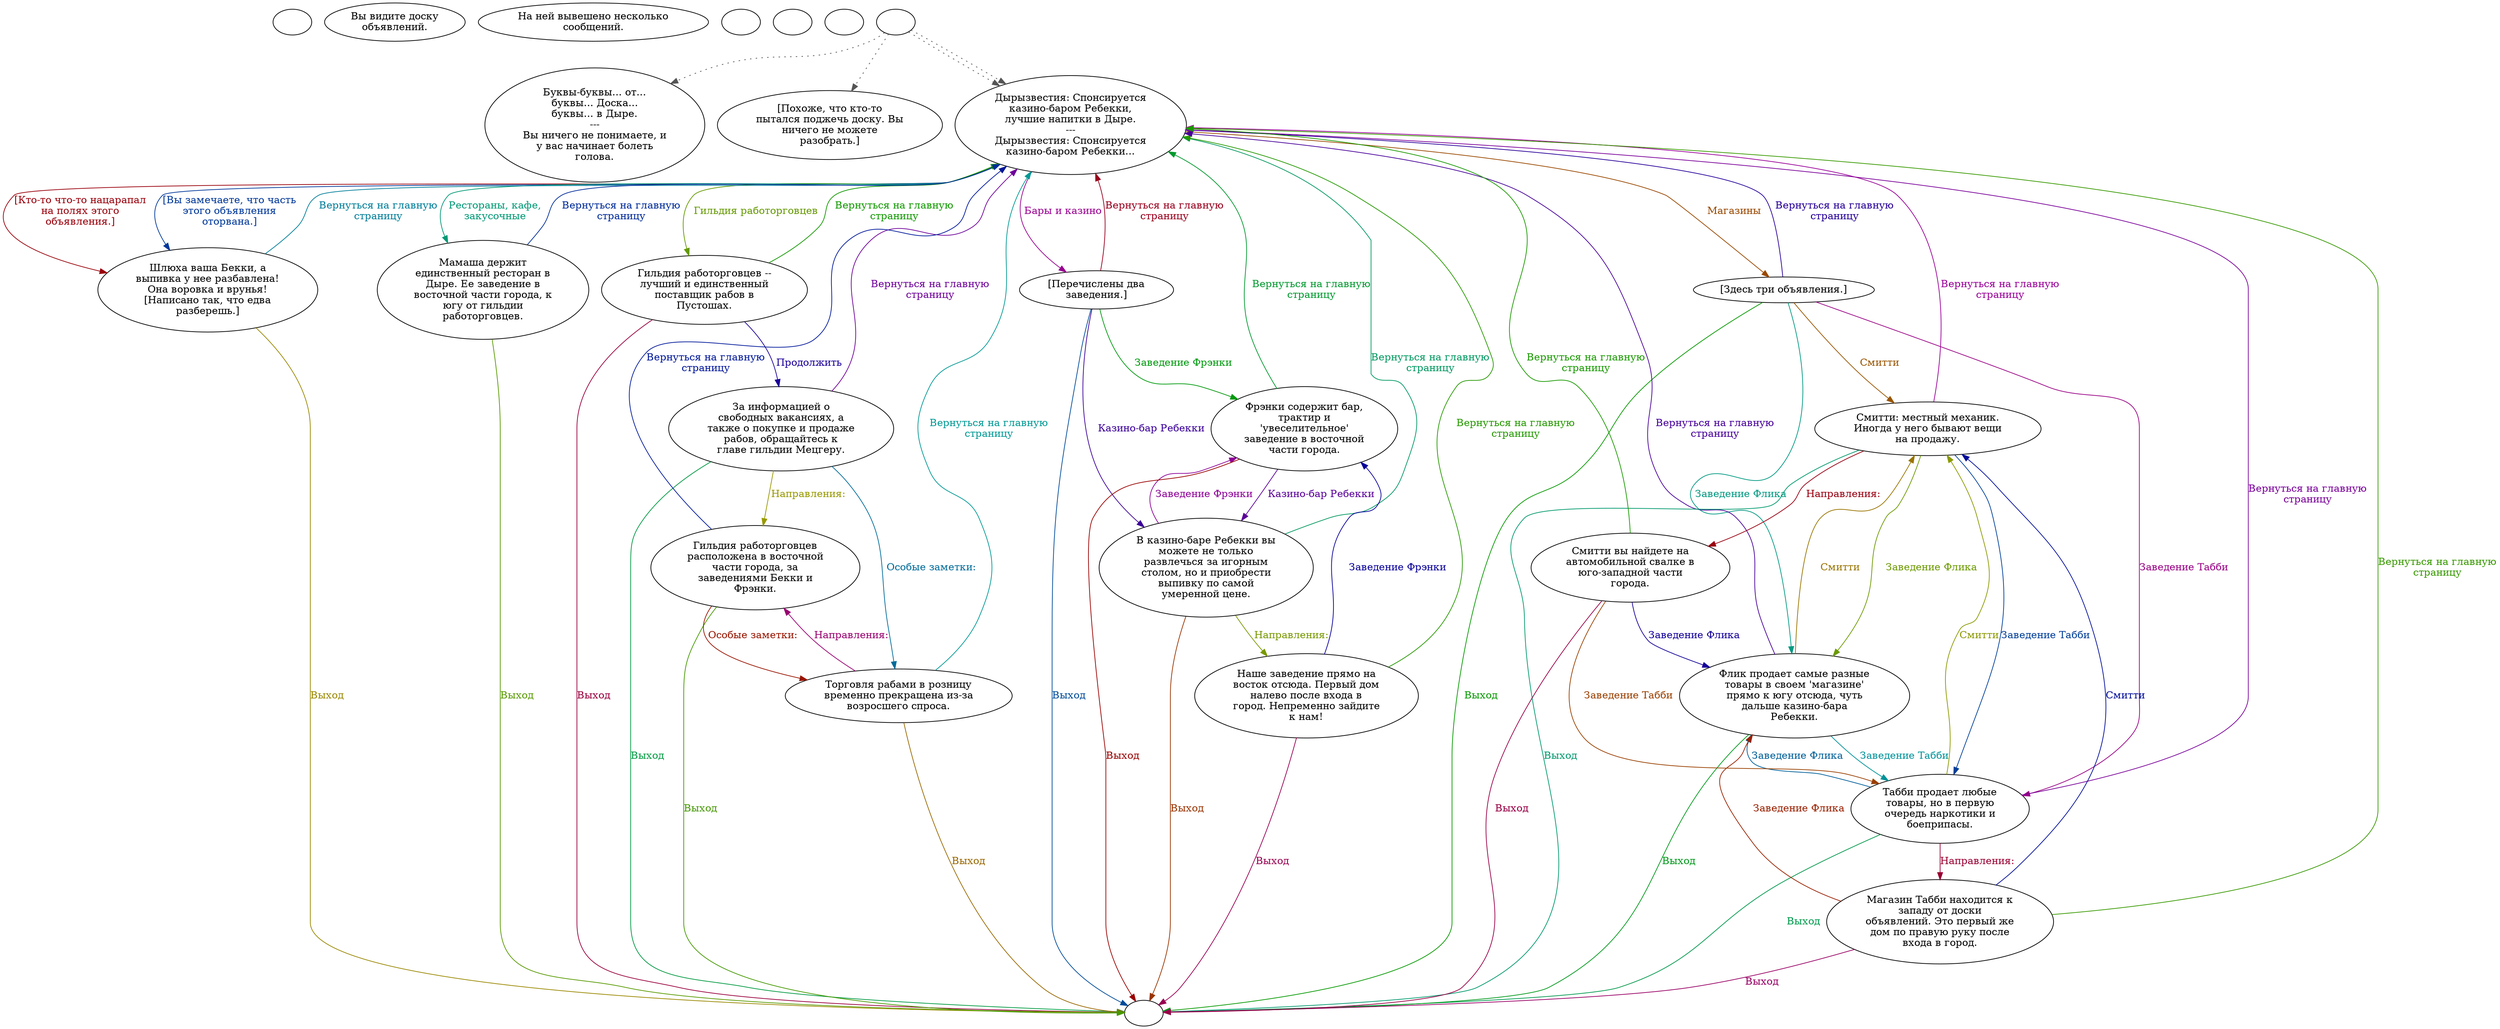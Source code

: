 digraph diBulBrd {
  "start" [style=filled       fillcolor="#FFFFFF"       color="#000000"]
  "start" [label=""]
  "look_at_p_proc" [style=filled       fillcolor="#FFFFFF"       color="#000000"]
  "look_at_p_proc" [label="Вы видите доску\nобъявлений."]
  "description_p_proc" [style=filled       fillcolor="#FFFFFF"       color="#000000"]
  "description_p_proc" [label="На ней вывешено несколько\nсообщений."]
  "map_enter_p_proc" [style=filled       fillcolor="#FFFFFF"       color="#000000"]
  "map_enter_p_proc" [label=""]
  "map_exit_p_proc" [style=filled       fillcolor="#FFFFFF"       color="#000000"]
  "map_exit_p_proc" [label=""]
  "timed_event_p_proc" [style=filled       fillcolor="#FFFFFF"       color="#000000"]
  "timed_event_p_proc" [label=""]
  "use_p_proc" [style=filled       fillcolor="#FFFFFF"       color="#000000"]
  "use_p_proc" -> "Node010" [style=dotted color="#555555"]
  "use_p_proc" -> "Node013" [style=dotted color="#555555"]
  "use_p_proc" -> "Node001" [style=dotted color="#555555"]
  "use_p_proc" -> "Node001" [style=dotted color="#555555"]
  "use_p_proc" [label=""]
  "Node999" [style=filled       fillcolor="#FFFFFF"       color="#000000"]
  "Node999" [label=""]
  "Node001" [style=filled       fillcolor="#FFFFFF"       color="#000000"]
  "Node001" [label="Дырызвестия: Спонсируется\nказино-баром Ребекки,\nлучшие напитки в Дыре.\n---\nДырызвестия: Спонсируется\nказино-баром Ребекки..."]
  "Node001" -> "Node009" [label="[Кто-то что-то нацарапал\nна полях этого\nобъявления.]" color="#99000B" fontcolor="#99000B"]
  "Node001" -> "Node009" [label="[Вы замечаете, что часть\nэтого объявления\nоторвана.]" color="#003899" fontcolor="#003899"]
  "Node001" -> "Node002" [label="Гильдия работорговцев" color="#649900" fontcolor="#649900"]
  "Node001" -> "Node006" [label="Бары и казино" color="#990091" fontcolor="#990091"]
  "Node001" -> "Node012" [label="Рестораны, кафе,\nзакусочные" color="#009975" fontcolor="#009975"]
  "Node001" -> "Node014" [label="Магазины" color="#994800" fontcolor="#994800"]
  "Node002" [style=filled       fillcolor="#FFFFFF"       color="#000000"]
  "Node002" [label="Гильдия работорговцев --\nлучший и единственный\nпоставщик рабов в\nПустошах."]
  "Node002" -> "Node003" [label="Продолжить" color="#1B0099" fontcolor="#1B0099"]
  "Node002" -> "Node001" [label="Вернуться на главную\nстраницу" color="#119900" fontcolor="#119900"]
  "Node002" -> "Node999" [label="Выход" color="#99003E" fontcolor="#99003E"]
  "Node003" [style=filled       fillcolor="#FFFFFF"       color="#000000"]
  "Node003" [label="За информацией о\nсвободных вакансиях, а\nтакже о покупке и продаже\nрабов, обращайтесь к\nглаве гильдии Мецгеру."]
  "Node003" -> "Node005" [label="Особые заметки:" color="#006B99" fontcolor="#006B99"]
  "Node003" -> "Node004" [label="Направления:" color="#979900" fontcolor="#979900"]
  "Node003" -> "Node001" [label="Вернуться на главную\nстраницу" color="#6E0099" fontcolor="#6E0099"]
  "Node003" -> "Node999" [label="Выход" color="#009941" fontcolor="#009941"]
  "Node004" [style=filled       fillcolor="#FFFFFF"       color="#000000"]
  "Node004" [label="Гильдия работорговцев\nрасположена в восточной\nчасти города, за\nзаведениями Бекки и\nФрэнки."]
  "Node004" -> "Node005" [label="Особые заметки:" color="#991500" fontcolor="#991500"]
  "Node004" -> "Node001" [label="Вернуться на главную\nстраницу" color="#001899" fontcolor="#001899"]
  "Node004" -> "Node999" [label="Выход" color="#459900" fontcolor="#459900"]
  "Node005" [style=filled       fillcolor="#FFFFFF"       color="#000000"]
  "Node005" [label="Торговля рабами в розницу\nвременно прекращена из-за\nвозросшего спроса."]
  "Node005" -> "Node004" [label="Направления:" color="#990071" fontcolor="#990071"]
  "Node005" -> "Node001" [label="Вернуться на главную\nстраницу" color="#009994" fontcolor="#009994"]
  "Node005" -> "Node999" [label="Выход" color="#996800" fontcolor="#996800"]
  "Node006" [style=filled       fillcolor="#FFFFFF"       color="#000000"]
  "Node006" [label="[Перечислены два\nзаведения.]"]
  "Node006" -> "Node007" [label="Казино-бар Ребекки" color="#3B0099" fontcolor="#3B0099"]
  "Node006" -> "Node011" [label="Заведение Фрэнки" color="#00990E" fontcolor="#00990E"]
  "Node006" -> "Node001" [label="Вернуться на главную\nстраницу" color="#99001E" fontcolor="#99001E"]
  "Node006" -> "Node999" [label="Выход" color="#004B99" fontcolor="#004B99"]
  "Node007" [style=filled       fillcolor="#FFFFFF"       color="#000000"]
  "Node007" [label="В казино-баре Ребекки вы\nможете не только\nразвлечься за игорным\nстолом, но и приобрести\nвыпивку по самой\nумеренной цене."]
  "Node007" -> "Node008" [label="Направления:" color="#789900" fontcolor="#789900"]
  "Node007" -> "Node011" [label="Заведение Фрэнки" color="#8E0099" fontcolor="#8E0099"]
  "Node007" -> "Node001" [label="Вернуться на главную\nстраницу" color="#009961" fontcolor="#009961"]
  "Node007" -> "Node999" [label="Выход" color="#993400" fontcolor="#993400"]
  "Node008" [style=filled       fillcolor="#FFFFFF"       color="#000000"]
  "Node008" [label="Наше заведение прямо на\nвосток отсюда. Первый дом\nналево после входа в\nгород. Непременно зайдите\nк нам!"]
  "Node008" -> "Node011" [label="Заведение Фрэнки" color="#080099" fontcolor="#080099"]
  "Node008" -> "Node001" [label="Вернуться на главную\nстраницу" color="#259900" fontcolor="#259900"]
  "Node008" -> "Node999" [label="Выход" color="#990052" fontcolor="#990052"]
  "Node009" [style=filled       fillcolor="#FFFFFF"       color="#000000"]
  "Node009" [label="Шлюха ваша Бекки, а\nвыпивка у нее разбавлена!\nОна воровка и врунья!\n[Написано так, что едва\nразберешь.]"]
  "Node009" -> "Node001" [label="Вернуться на главную\nстраницу" color="#007E99" fontcolor="#007E99"]
  "Node009" -> "Node999" [label="Выход" color="#998700" fontcolor="#998700"]
  "Node010" [style=filled       fillcolor="#FFFFFF"       color="#000000"]
  "Node010" [label="Буквы-буквы... от...\nбуквы... Доска...\nбуквы... в Дыре.\n---\nВы ничего не понимаете, и\nу вас начинает болеть\nголова."]
  "Node011" [style=filled       fillcolor="#FFFFFF"       color="#000000"]
  "Node011" [label="Фрэнки содержит бар,\nтрактир и\n'увеселительное'\nзаведение в восточной\nчасти города."]
  "Node011" -> "Node007" [label="Казино-бар Ребекки" color="#5A0099" fontcolor="#5A0099"]
  "Node011" -> "Node001" [label="Вернуться на главную\nстраницу" color="#00992E" fontcolor="#00992E"]
  "Node011" -> "Node999" [label="Выход" color="#990100" fontcolor="#990100"]
  "Node012" [style=filled       fillcolor="#FFFFFF"       color="#000000"]
  "Node012" [label="Мамаша держит\nединственный ресторан в\nДыре. Ее заведение в\nвосточной части города, к\nюгу от гильдии\nработорговцев."]
  "Node012" -> "Node001" [label="Вернуться на главную\nстраницу" color="#002B99" fontcolor="#002B99"]
  "Node012" -> "Node999" [label="Выход" color="#589900" fontcolor="#589900"]
  "Node013" [style=filled       fillcolor="#FFFFFF"       color="#000000"]
  "Node013" [label="[Похоже, что кто-то\nпытался поджечь доску. Вы\nничего не можете\nразобрать.]"]
  "Node014" [style=filled       fillcolor="#FFFFFF"       color="#000000"]
  "Node014" [label="[Здесь три объявления.]"]
  "Node014" -> "Node015" [label="Заведение Табби" color="#990085" fontcolor="#990085"]
  "Node014" -> "Node017" [label="Заведение Флика" color="#009981" fontcolor="#009981"]
  "Node014" -> "Node018" [label="Смитти" color="#995400" fontcolor="#995400"]
  "Node014" -> "Node001" [label="Вернуться на главную\nстраницу" color="#270099" fontcolor="#270099"]
  "Node014" -> "Node999" [label="Выход" color="#059900" fontcolor="#059900"]
  "Node015" [style=filled       fillcolor="#FFFFFF"       color="#000000"]
  "Node015" [label="Табби продает любые\nтовары, но в первую\nочередь наркотики и\nбоеприпасы."]
  "Node015" -> "Node016" [label="Направления:" color="#990032" fontcolor="#990032"]
  "Node015" -> "Node017" [label="Заведение Флика" color="#005F99" fontcolor="#005F99"]
  "Node015" -> "Node018" [label="Смитти" color="#8B9900" fontcolor="#8B9900"]
  "Node015" -> "Node001" [label="Вернуться на главную\nстраницу" color="#7A0099" fontcolor="#7A0099"]
  "Node015" -> "Node999" [label="Выход" color="#00994D" fontcolor="#00994D"]
  "Node016" [style=filled       fillcolor="#FFFFFF"       color="#000000"]
  "Node016" [label="Магазин Табби находится к\nзападу от доски\nобъявлений. Это первый же\nдом по правую руку после\nвхода в город."]
  "Node016" -> "Node017" [label="Заведение Флика" color="#992100" fontcolor="#992100"]
  "Node016" -> "Node018" [label="Смитти" color="#000C99" fontcolor="#000C99"]
  "Node016" -> "Node001" [label="Вернуться на главную\nстраницу" color="#389900" fontcolor="#389900"]
  "Node016" -> "Node999" [label="Выход" color="#990065" fontcolor="#990065"]
  "Node017" [style=filled       fillcolor="#FFFFFF"       color="#000000"]
  "Node017" [label="Флик продает самые разные\nтовары в своем 'магазине'\nпрямо к югу отсюда, чуть\nдальше казино-бара\nРебекки."]
  "Node017" -> "Node015" [label="Заведение Табби" color="#009299" fontcolor="#009299"]
  "Node017" -> "Node018" [label="Смитти" color="#997400" fontcolor="#997400"]
  "Node017" -> "Node001" [label="Вернуться на главную\nстраницу" color="#470099" fontcolor="#470099"]
  "Node017" -> "Node999" [label="Выход" color="#00991A" fontcolor="#00991A"]
  "Node018" [style=filled       fillcolor="#FFFFFF"       color="#000000"]
  "Node018" [label="Смитти: местный механик.\nИногда у него бывают вещи\nна продажу."]
  "Node018" -> "Node019" [label="Направления:" color="#990012" fontcolor="#990012"]
  "Node018" -> "Node015" [label="Заведение Табби" color="#003F99" fontcolor="#003F99"]
  "Node018" -> "Node017" [label="Заведение Флика" color="#6C9900" fontcolor="#6C9900"]
  "Node018" -> "Node001" [label="Вернуться на главную\nстраницу" color="#990098" fontcolor="#990098"]
  "Node018" -> "Node999" [label="Выход" color="#00996D" fontcolor="#00996D"]
  "Node019" [style=filled       fillcolor="#FFFFFF"       color="#000000"]
  "Node019" [label="Смитти вы найдете на\nавтомобильной свалке в\nюго-западной части\nгорода."]
  "Node019" -> "Node015" [label="Заведение Табби" color="#994000" fontcolor="#994000"]
  "Node019" -> "Node017" [label="Заведение Флика" color="#140099" fontcolor="#140099"]
  "Node019" -> "Node001" [label="Вернуться на главную\nстраницу" color="#199900" fontcolor="#199900"]
  "Node019" -> "Node999" [label="Выход" color="#990046" fontcolor="#990046"]
}
